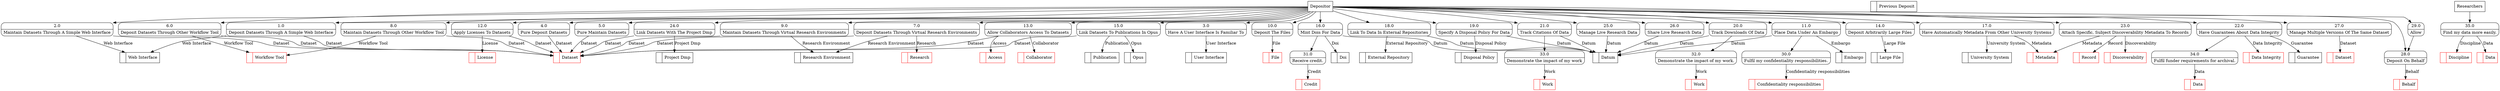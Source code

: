 digraph dfd2{ 
node[shape=record]
200 [label="<f0>  |<f1> Dataset " color=red];
201 [label="<f0>  |<f1> User Interface " ];
202 [label="<f0>  |<f1> File " color=red];
203 [label="<f0>  |<f1> Datum " ];
204 [label="<f0>  |<f1> Embargo " ];
205 [label="<f0>  |<f1> License " color=red];
206 [label="<f0>  |<f1> Collaborator " color=red];
207 [label="<f0>  |<f1> Access " color=red];
208 [label="<f0>  |<f1> Large File " ];
209 [label="<f0>  |<f1> Opus " ];
210 [label="<f0>  |<f1> Publication " ];
211 [label="<f0>  |<f1> Doi " ];
212 [label="<f0>  |<f1> Previous Deposit " ];
213 [label="<f0>  |<f1> Metadata " color=red];
214 [label="<f0>  |<f1> External Repository " ];
215 [label="<f0>  |<f1> Disposal Policy " ];
216 [label="<f0>  |<f1> Data Integrity " color=red];
217 [label="<f0>  |<f1> Guarantee " ];
218 [label="<f0>  |<f1> Record " color=red];
219 [label="<f0>  |<f1> Dataset " color=red];
220 [label="<f0>  |<f1> Behalf " color=red];
221 [label="<f0>  |<f1> Web Interface " ];
222 [label="<f0>  |<f1> Workflow Tool " color=red];
223 [label="<f0>  |<f1> Research Environment " ];
224 [label="<f0>  |<f1> University System " ];
225 [label="<f0>  |<f1> Project Dmp " ];
226 [label="<f0>  |<f1> Discoverability " color=red];
227 [label="<f0>  |<f1> Research " color=red];
228 [label="Depositor" shape=box];
229 [label="{<f0> 1.0|<f1> Deposit Datasets Through A Simple Web Interface }" shape=Mrecord];
230 [label="{<f0> 2.0|<f1> Maintain Datasets Through A Simple Web Interface }" shape=Mrecord];
231 [label="{<f0> 3.0|<f1> Have A User Interface Is Familiar To }" shape=Mrecord];
232 [label="{<f0> 4.0|<f1> Pure Deposit Datasets }" shape=Mrecord];
233 [label="{<f0> 5.0|<f1> Pure Maintain Datasets }" shape=Mrecord];
234 [label="{<f0> 6.0|<f1> Deposit Datasets Through Other Workflow Tool }" shape=Mrecord];
235 [label="{<f0> 7.0|<f1> Deposit Datasets Through Virtual Research Environments }" shape=Mrecord];
236 [label="{<f0> 8.0|<f1> Maintain Datasets Through Other Workflow Tool }" shape=Mrecord];
237 [label="{<f0> 9.0|<f1> Maintain Datasets Through Virtual Research Environments }" shape=Mrecord];
238 [label="{<f0> 10.0|<f1> Deposit The Files }" shape=Mrecord];
239 [label="{<f0> 11.0|<f1> Place Data Under An Embargo }" shape=Mrecord];
240 [label="{<f0> 12.0|<f1> Apply Licenses To Datasets }" shape=Mrecord];
241 [label="{<f0> 13.0|<f1> Allow Collaborators Access To Datasets }" shape=Mrecord];
242 [label="{<f0> 14.0|<f1> Deposit Arbitrarily Large Files }" shape=Mrecord];
243 [label="{<f0> 15.0|<f1> Link Datasets To Publications In Opus }" shape=Mrecord];
244 [label="{<f0> 16.0|<f1> Mint Dois For Data }" shape=Mrecord];
245 [label="{<f0> 17.0|<f1> Have Automatically Metadata From Other University Systems }" shape=Mrecord];
246 [label="{<f0> 18.0|<f1> Link To Data In External Repositories }" shape=Mrecord];
247 [label="{<f0> 19.0|<f1> Specify A Disposal Policy For Data }" shape=Mrecord];
248 [label="{<f0> 20.0|<f1> Track Downloads Of Data }" shape=Mrecord];
249 [label="{<f0> 21.0|<f1> Track Citations Of Data }" shape=Mrecord];
250 [label="{<f0> 22.0|<f1> Have Guarantees About Data Integrity }" shape=Mrecord];
251 [label="{<f0> 23.0|<f1> Attach Specific, Subject Discoverability Metadata To Records }" shape=Mrecord];
252 [label="{<f0> 24.0|<f1> Link Datasets With The Project Dmp }" shape=Mrecord];
253 [label="{<f0> 25.0|<f1> Manage Live Research Data }" shape=Mrecord];
254 [label="{<f0> 26.0|<f1> Share Live Research Data }" shape=Mrecord];
255 [label="{<f0> 27.0|<f1> Manage Multiple Versions Of The Same Dataset }" shape=Mrecord];
256 [label="{<f0> 28.0|<f1> Deposit On Behalf }" shape=Mrecord];
257 [label="{<f0> 29.0|<f1> Allow }" shape=Mrecord];
30 [label="{<f0> 30.0|<f1> Fulfil my confidentiality responsibilities. }" shape=Mrecord];
239 -> 30
1001 [label="<f0>  |<f1> Confidentiality responsibilities " color=red];
30 -> 1001 [label="Confidentiality responsibilities"]
31 [label="{<f0> 31.0|<f1> Receive credit. }" shape=Mrecord];
244 -> 31
1004 [label="<f0>  |<f1> Credit " color=red];
31 -> 1004 [label="Credit"]
32 [label="{<f0> 32.0|<f1> Demonstrate the impact of my work. }" shape=Mrecord];
248 -> 32
1007 [label="<f0>  |<f1> Work " color=red];
32 -> 1007 [label="Work"]
33 [label="{<f0> 33.0|<f1> Demonstrate the impact of my work }" shape=Mrecord];
249 -> 33
1010 [label="<f0>  |<f1> Work " color=red];
33 -> 1010 [label="Work"]
34 [label="{<f0> 34.0|<f1> Fulfil funder requirements for archival. }" shape=Mrecord];
250 -> 34
1013 [label="<f0>  |<f1> Data " color=red];
34 -> 1013 [label="Data"]
35 [label="{<f0> 35.0|<f1> Find my data more easily. }" shape=Mrecord];
1015 [label="Researchers" shape=box];
1015 -> 35
1017 [label="<f0>  |<f1> Discipline " color=red];
35 -> 1017 [label="Discipline"]
1019 [label="<f0>  |<f1> Data " color=red];
35 -> 1019 [label="Data"]
228 -> 229
228 -> 230
228 -> 231
228 -> 232
228 -> 233
228 -> 234
228 -> 235
228 -> 236
228 -> 237
228 -> 238
228 -> 239
228 -> 240
228 -> 241
228 -> 242
228 -> 243
228 -> 244
228 -> 245
228 -> 246
228 -> 247
228 -> 248
228 -> 249
228 -> 250
228 -> 251
228 -> 252
228 -> 253
228 -> 254
228 -> 255
228 -> 256
228 -> 257
229 -> 200 [label="Dataset"]
229 -> 221 [label="Web Interface"]
230 -> 200 [label="Dataset"]
230 -> 221 [label="Web Interface"]
231 -> 201 [label="User Interface"]
232 -> 200 [label="Dataset"]
233 -> 200 [label="Dataset"]
234 -> 222 [label="Workflow Tool"]
234 -> 200 [label="Dataset"]
235 -> 223 [label="Research Environment"]
235 -> 200 [label="Dataset"]
236 -> 200 [label="Dataset"]
236 -> 222 [label="Workflow Tool"]
237 -> 200 [label="Dataset"]
237 -> 223 [label="Research Environment"]
238 -> 202 [label="File"]
239 -> 203 [label="Datum"]
239 -> 204 [label="Embargo"]
240 -> 205 [label="License"]
240 -> 200 [label="Dataset"]
241 -> 206 [label="Collaborator"]
241 -> 207 [label="Access"]
241 -> 200 [label="Dataset"]
242 -> 208 [label="Large File"]
243 -> 210 [label="Publication"]
243 -> 209 [label="Opus"]
243 -> 200 [label="Dataset"]
244 -> 211 [label="Doi"]
244 -> 203 [label="Datum"]
245 -> 213 [label="Metadata"]
245 -> 224 [label="University System"]
246 -> 214 [label="External Repository"]
246 -> 203 [label="Datum"]
247 -> 215 [label="Disposal Policy"]
247 -> 203 [label="Datum"]
248 -> 203 [label="Datum"]
249 -> 203 [label="Datum"]
250 -> 217 [label="Guarantee"]
250 -> 216 [label="Data Integrity"]
251 -> 218 [label="Record"]
251 -> 213 [label="Metadata"]
252 -> 225 [label="Project Dmp"]
252 -> 200 [label="Dataset"]
253 -> 203 [label="Datum"]
254 -> 203 [label="Datum"]
255 -> 219 [label="Dataset"]
256 -> 220 [label="Behalf"]
257 -> 256
251 -> 226 [label="Discoverability"]
235 -> 227 [label="Research"]
}